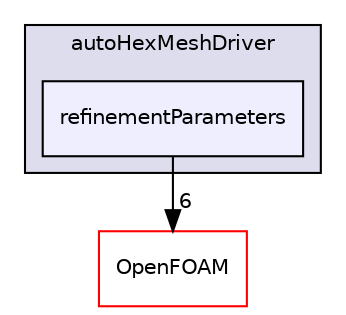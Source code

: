 digraph "src/mesh/autoMesh/autoHexMesh/autoHexMeshDriver/refinementParameters" {
  bgcolor=transparent;
  compound=true
  node [ fontsize="10", fontname="Helvetica"];
  edge [ labelfontsize="10", labelfontname="Helvetica"];
  subgraph clusterdir_a4c6b2cc7c246ae75e729d303ab27485 {
    graph [ bgcolor="#ddddee", pencolor="black", label="autoHexMeshDriver" fontname="Helvetica", fontsize="10", URL="dir_a4c6b2cc7c246ae75e729d303ab27485.html"]
  dir_9f4f21acb638f115de6f300ab09ca4d4 [shape=box, label="refinementParameters", style="filled", fillcolor="#eeeeff", pencolor="black", URL="dir_9f4f21acb638f115de6f300ab09ca4d4.html"];
  }
  dir_c5473ff19b20e6ec4dfe5c310b3778a8 [shape=box label="OpenFOAM" color="red" URL="dir_c5473ff19b20e6ec4dfe5c310b3778a8.html"];
  dir_9f4f21acb638f115de6f300ab09ca4d4->dir_c5473ff19b20e6ec4dfe5c310b3778a8 [headlabel="6", labeldistance=1.5 headhref="dir_001716_001888.html"];
}
